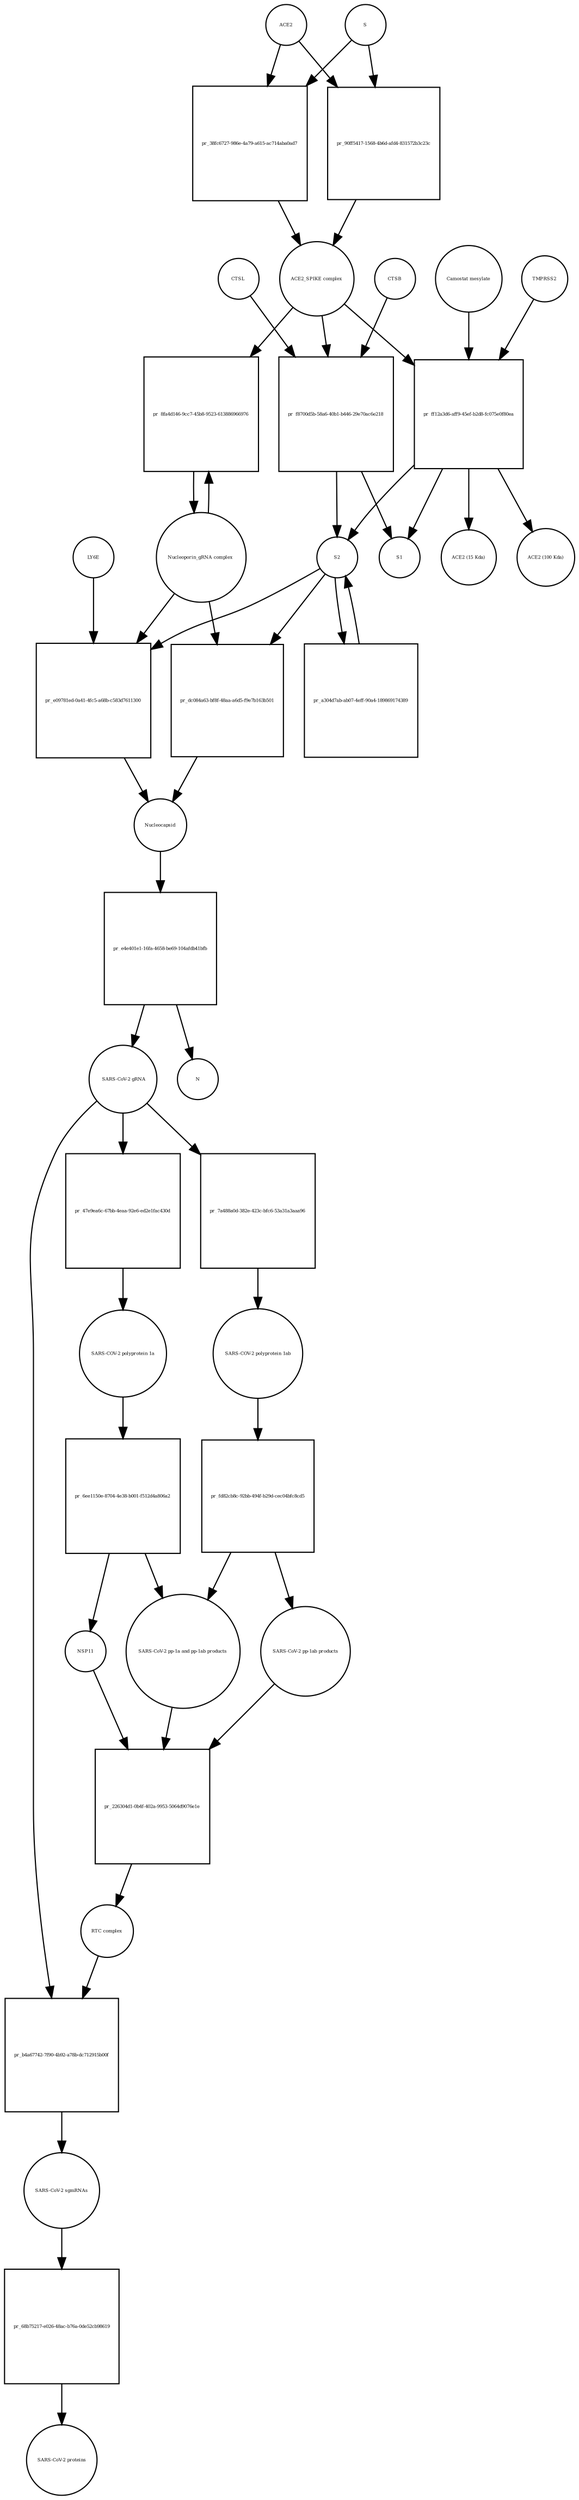 strict digraph  {
ACE2 [annotation="", bipartite=0, cls=macromolecule, fontsize=4, label=ACE2, shape=circle];
"pr_38fc6727-986e-4a79-a615-ac714aba0ad7" [annotation="", bipartite=1, cls=process, fontsize=4, label="pr_38fc6727-986e-4a79-a615-ac714aba0ad7", shape=square];
"ACE2_SPIKE complex" [annotation="", bipartite=0, cls=complex, fontsize=4, label="ACE2_SPIKE complex", shape=circle];
S [annotation="", bipartite=0, cls="macromolecule multimer", fontsize=4, label=S, shape=circle];
"Nucleoporin_gRNA complex " [annotation="", bipartite=0, cls=complex, fontsize=4, label="Nucleoporin_gRNA complex ", shape=circle];
"pr_8fa4d146-9cc7-45b8-9523-613886966976" [annotation="", bipartite=1, cls=process, fontsize=4, label="pr_8fa4d146-9cc7-45b8-9523-613886966976", shape=square];
"pr_f8700d5b-58a6-40b1-b446-29e70ac6e218" [annotation="", bipartite=1, cls=process, fontsize=4, label="pr_f8700d5b-58a6-40b1-b446-29e70ac6e218", shape=square];
S2 [annotation="", bipartite=0, cls=macromolecule, fontsize=4, label=S2, shape=circle];
CTSB [annotation="", bipartite=0, cls=macromolecule, fontsize=4, label=CTSB, shape=circle];
CTSL [annotation="", bipartite=0, cls=macromolecule, fontsize=4, label=CTSL, shape=circle];
S1 [annotation="", bipartite=0, cls=macromolecule, fontsize=4, label=S1, shape=circle];
"pr_ff12a3d6-aff9-45ef-b2d8-fc075e0f80ea" [annotation="", bipartite=1, cls=process, fontsize=4, label="pr_ff12a3d6-aff9-45ef-b2d8-fc075e0f80ea", shape=square];
TMPRSS2 [annotation="", bipartite=0, cls=macromolecule, fontsize=4, label=TMPRSS2, shape=circle];
"Camostat mesylate" [annotation="urn_miriam_pubchem.compound_2536", bipartite=0, cls="simple chemical", fontsize=4, label="Camostat mesylate", shape=circle];
"ACE2 (15 Kda)" [annotation="", bipartite=0, cls=macromolecule, fontsize=4, label="ACE2 (15 Kda)", shape=circle];
"ACE2 (100 Kda)" [annotation="", bipartite=0, cls=macromolecule, fontsize=4, label="ACE2 (100 Kda)", shape=circle];
"pr_90ff5417-1568-4b6d-afd4-831572b3c23c" [annotation="", bipartite=1, cls=process, fontsize=4, label="pr_90ff5417-1568-4b6d-afd4-831572b3c23c", shape=square];
"pr_e09781ed-0a41-4fc5-a68b-c583d7611300" [annotation="", bipartite=1, cls=process, fontsize=4, label="pr_e09781ed-0a41-4fc5-a68b-c583d7611300", shape=square];
Nucleocapsid [annotation="", bipartite=0, cls=complex, fontsize=4, label=Nucleocapsid, shape=circle];
LY6E [annotation="", bipartite=0, cls=macromolecule, fontsize=4, label=LY6E, shape=circle];
"pr_a304d7ab-ab07-4eff-90a4-189869174389" [annotation="", bipartite=1, cls=process, fontsize=4, label="pr_a304d7ab-ab07-4eff-90a4-189869174389", shape=square];
"pr_dc084a63-bf8f-48aa-a6d5-f9e7b163b501" [annotation="", bipartite=1, cls=process, fontsize=4, label="pr_dc084a63-bf8f-48aa-a6d5-f9e7b163b501", shape=square];
" SARS-CoV-2 gRNA" [annotation="", bipartite=0, cls="nucleic acid feature", fontsize=4, label=" SARS-CoV-2 gRNA", shape=circle];
"pr_7a488a0d-382e-423c-bfc6-53a31a3aaa96" [annotation="", bipartite=1, cls=process, fontsize=4, label="pr_7a488a0d-382e-423c-bfc6-53a31a3aaa96", shape=square];
"SARS-COV-2 polyprotein 1ab" [annotation="", bipartite=0, cls=macromolecule, fontsize=4, label="SARS-COV-2 polyprotein 1ab", shape=circle];
"pr_e4e401e1-16fa-4658-be69-104afdb41bfb" [annotation="", bipartite=1, cls=process, fontsize=4, label="pr_e4e401e1-16fa-4658-be69-104afdb41bfb", shape=square];
N [annotation="", bipartite=0, cls=macromolecule, fontsize=4, label=N, shape=circle];
"pr_b4a67742-7f90-4b92-a78b-dc712915b00f" [annotation="", bipartite=1, cls=process, fontsize=4, label="pr_b4a67742-7f90-4b92-a78b-dc712915b00f", shape=square];
"SARS-CoV-2 sgmRNAs" [annotation="", bipartite=0, cls=complex, fontsize=4, label="SARS-CoV-2 sgmRNAs", shape=circle];
"RTC complex" [annotation="", bipartite=0, cls=complex, fontsize=4, label="RTC complex", shape=circle];
"pr_68b75217-e026-48ac-b76a-0de52cb98619" [annotation="", bipartite=1, cls=process, fontsize=4, label="pr_68b75217-e026-48ac-b76a-0de52cb98619", shape=square];
"SARS-CoV-2 proteins" [annotation="", bipartite=0, cls=complex, fontsize=4, label="SARS-CoV-2 proteins", shape=circle];
"pr_fd82cb8c-92bb-494f-b29d-cec04bfc8cd5" [annotation="", bipartite=1, cls=process, fontsize=4, label="pr_fd82cb8c-92bb-494f-b29d-cec04bfc8cd5", shape=square];
"SARS-CoV-2 pp-1ab products" [annotation="", bipartite=0, cls=complex, fontsize=4, label="SARS-CoV-2 pp-1ab products", shape=circle];
"SARS-CoV-2 pp-1a and pp-1ab products" [annotation="", bipartite=0, cls=complex, fontsize=4, label="SARS-CoV-2 pp-1a and pp-1ab products", shape=circle];
"pr_226304d1-0b4f-402a-9953-5064d9076e1e" [annotation="", bipartite=1, cls=process, fontsize=4, label="pr_226304d1-0b4f-402a-9953-5064d9076e1e", shape=square];
NSP11 [annotation="", bipartite=0, cls=macromolecule, fontsize=4, label=NSP11, shape=circle];
"SARS-COV-2 polyprotein 1a" [annotation="", bipartite=0, cls=macromolecule, fontsize=4, label="SARS-COV-2 polyprotein 1a", shape=circle];
"pr_6ee1150e-8704-4e38-b001-f512d4a806a2" [annotation="", bipartite=1, cls=process, fontsize=4, label="pr_6ee1150e-8704-4e38-b001-f512d4a806a2", shape=square];
"pr_47e9ea6c-67bb-4eaa-92e6-ed2e1fac430d" [annotation="", bipartite=1, cls=process, fontsize=4, label="pr_47e9ea6c-67bb-4eaa-92e6-ed2e1fac430d", shape=square];
ACE2 -> "pr_38fc6727-986e-4a79-a615-ac714aba0ad7"  [annotation="", interaction_type=consumption];
ACE2 -> "pr_90ff5417-1568-4b6d-afd4-831572b3c23c"  [annotation="", interaction_type=consumption];
"pr_38fc6727-986e-4a79-a615-ac714aba0ad7" -> "ACE2_SPIKE complex"  [annotation="", interaction_type=production];
"ACE2_SPIKE complex" -> "pr_8fa4d146-9cc7-45b8-9523-613886966976"  [annotation="urn_miriam_pubmed_32142651|urn_miriam_pubmed_32094589", interaction_type=stimulation];
"ACE2_SPIKE complex" -> "pr_f8700d5b-58a6-40b1-b446-29e70ac6e218"  [annotation="", interaction_type=consumption];
"ACE2_SPIKE complex" -> "pr_ff12a3d6-aff9-45ef-b2d8-fc075e0f80ea"  [annotation="", interaction_type=consumption];
S -> "pr_38fc6727-986e-4a79-a615-ac714aba0ad7"  [annotation="", interaction_type=consumption];
S -> "pr_90ff5417-1568-4b6d-afd4-831572b3c23c"  [annotation="", interaction_type=consumption];
"Nucleoporin_gRNA complex " -> "pr_8fa4d146-9cc7-45b8-9523-613886966976"  [annotation="", interaction_type=consumption];
"Nucleoporin_gRNA complex " -> "pr_e09781ed-0a41-4fc5-a68b-c583d7611300"  [annotation="", interaction_type=consumption];
"Nucleoporin_gRNA complex " -> "pr_dc084a63-bf8f-48aa-a6d5-f9e7b163b501"  [annotation="", interaction_type=consumption];
"pr_8fa4d146-9cc7-45b8-9523-613886966976" -> "Nucleoporin_gRNA complex "  [annotation="", interaction_type=production];
"pr_f8700d5b-58a6-40b1-b446-29e70ac6e218" -> S2  [annotation="", interaction_type=production];
"pr_f8700d5b-58a6-40b1-b446-29e70ac6e218" -> S1  [annotation="", interaction_type=production];
S2 -> "pr_e09781ed-0a41-4fc5-a68b-c583d7611300"  [annotation="urn_miriam_doi_10.1101%2F2020.03.05.979260|urn_miriam_doi_10.1101%2F2020.04.02.021469", interaction_type=stimulation];
S2 -> "pr_a304d7ab-ab07-4eff-90a4-189869174389"  [annotation="", interaction_type=consumption];
S2 -> "pr_dc084a63-bf8f-48aa-a6d5-f9e7b163b501"  [annotation="", interaction_type=stimulation];
CTSB -> "pr_f8700d5b-58a6-40b1-b446-29e70ac6e218"  [annotation=urn_miriam_pubmed_32142651, interaction_type=catalysis];
CTSL -> "pr_f8700d5b-58a6-40b1-b446-29e70ac6e218"  [annotation=urn_miriam_pubmed_32142651, interaction_type=catalysis];
"pr_ff12a3d6-aff9-45ef-b2d8-fc075e0f80ea" -> S2  [annotation="", interaction_type=production];
"pr_ff12a3d6-aff9-45ef-b2d8-fc075e0f80ea" -> S1  [annotation="", interaction_type=production];
"pr_ff12a3d6-aff9-45ef-b2d8-fc075e0f80ea" -> "ACE2 (15 Kda)"  [annotation="", interaction_type=production];
"pr_ff12a3d6-aff9-45ef-b2d8-fc075e0f80ea" -> "ACE2 (100 Kda)"  [annotation="", interaction_type=production];
TMPRSS2 -> "pr_ff12a3d6-aff9-45ef-b2d8-fc075e0f80ea"  [annotation="urn_miriam_pubmed_32142651|urn_miriam_pubmed_32094589|urn_miriam_pubmed_24227843", interaction_type=catalysis];
"Camostat mesylate" -> "pr_ff12a3d6-aff9-45ef-b2d8-fc075e0f80ea"  [annotation="urn_miriam_pubmed_32142651|urn_miriam_pubmed_32094589|urn_miriam_pubmed_24227843", interaction_type=inhibition];
"pr_90ff5417-1568-4b6d-afd4-831572b3c23c" -> "ACE2_SPIKE complex"  [annotation="", interaction_type=production];
"pr_e09781ed-0a41-4fc5-a68b-c583d7611300" -> Nucleocapsid  [annotation="", interaction_type=production];
Nucleocapsid -> "pr_e4e401e1-16fa-4658-be69-104afdb41bfb"  [annotation="", interaction_type=consumption];
LY6E -> "pr_e09781ed-0a41-4fc5-a68b-c583d7611300"  [annotation="urn_miriam_doi_10.1101%2F2020.03.05.979260|urn_miriam_doi_10.1101%2F2020.04.02.021469", interaction_type=inhibition];
"pr_a304d7ab-ab07-4eff-90a4-189869174389" -> S2  [annotation="", interaction_type=production];
"pr_dc084a63-bf8f-48aa-a6d5-f9e7b163b501" -> Nucleocapsid  [annotation="", interaction_type=production];
" SARS-CoV-2 gRNA" -> "pr_7a488a0d-382e-423c-bfc6-53a31a3aaa96"  [annotation="", interaction_type=consumption];
" SARS-CoV-2 gRNA" -> "pr_b4a67742-7f90-4b92-a78b-dc712915b00f"  [annotation="", interaction_type=consumption];
" SARS-CoV-2 gRNA" -> "pr_47e9ea6c-67bb-4eaa-92e6-ed2e1fac430d"  [annotation="", interaction_type=consumption];
"pr_7a488a0d-382e-423c-bfc6-53a31a3aaa96" -> "SARS-COV-2 polyprotein 1ab"  [annotation="", interaction_type=production];
"SARS-COV-2 polyprotein 1ab" -> "pr_fd82cb8c-92bb-494f-b29d-cec04bfc8cd5"  [annotation=urn_miriam_pubmed_31226023, interaction_type=catalysis];
"pr_e4e401e1-16fa-4658-be69-104afdb41bfb" -> " SARS-CoV-2 gRNA"  [annotation="", interaction_type=production];
"pr_e4e401e1-16fa-4658-be69-104afdb41bfb" -> N  [annotation="", interaction_type=production];
"pr_b4a67742-7f90-4b92-a78b-dc712915b00f" -> "SARS-CoV-2 sgmRNAs"  [annotation="", interaction_type=production];
"SARS-CoV-2 sgmRNAs" -> "pr_68b75217-e026-48ac-b76a-0de52cb98619"  [annotation="", interaction_type=consumption];
"RTC complex" -> "pr_b4a67742-7f90-4b92-a78b-dc712915b00f"  [annotation=urn_miriam_pubmed_31226023, interaction_type="necessary stimulation"];
"pr_68b75217-e026-48ac-b76a-0de52cb98619" -> "SARS-CoV-2 proteins"  [annotation="", interaction_type=production];
"pr_fd82cb8c-92bb-494f-b29d-cec04bfc8cd5" -> "SARS-CoV-2 pp-1ab products"  [annotation="", interaction_type=production];
"pr_fd82cb8c-92bb-494f-b29d-cec04bfc8cd5" -> "SARS-CoV-2 pp-1a and pp-1ab products"  [annotation="", interaction_type=production];
"SARS-CoV-2 pp-1ab products" -> "pr_226304d1-0b4f-402a-9953-5064d9076e1e"  [annotation="", interaction_type=consumption];
"SARS-CoV-2 pp-1a and pp-1ab products" -> "pr_226304d1-0b4f-402a-9953-5064d9076e1e"  [annotation="", interaction_type=consumption];
"pr_226304d1-0b4f-402a-9953-5064d9076e1e" -> "RTC complex"  [annotation="", interaction_type=production];
NSP11 -> "pr_226304d1-0b4f-402a-9953-5064d9076e1e"  [annotation="", interaction_type=consumption];
"SARS-COV-2 polyprotein 1a" -> "pr_6ee1150e-8704-4e38-b001-f512d4a806a2"  [annotation=urn_miriam_pubmed_31226023, interaction_type=catalysis];
"pr_6ee1150e-8704-4e38-b001-f512d4a806a2" -> NSP11  [annotation="", interaction_type=production];
"pr_6ee1150e-8704-4e38-b001-f512d4a806a2" -> "SARS-CoV-2 pp-1a and pp-1ab products"  [annotation="", interaction_type=production];
"pr_47e9ea6c-67bb-4eaa-92e6-ed2e1fac430d" -> "SARS-COV-2 polyprotein 1a"  [annotation="", interaction_type=production];
}
